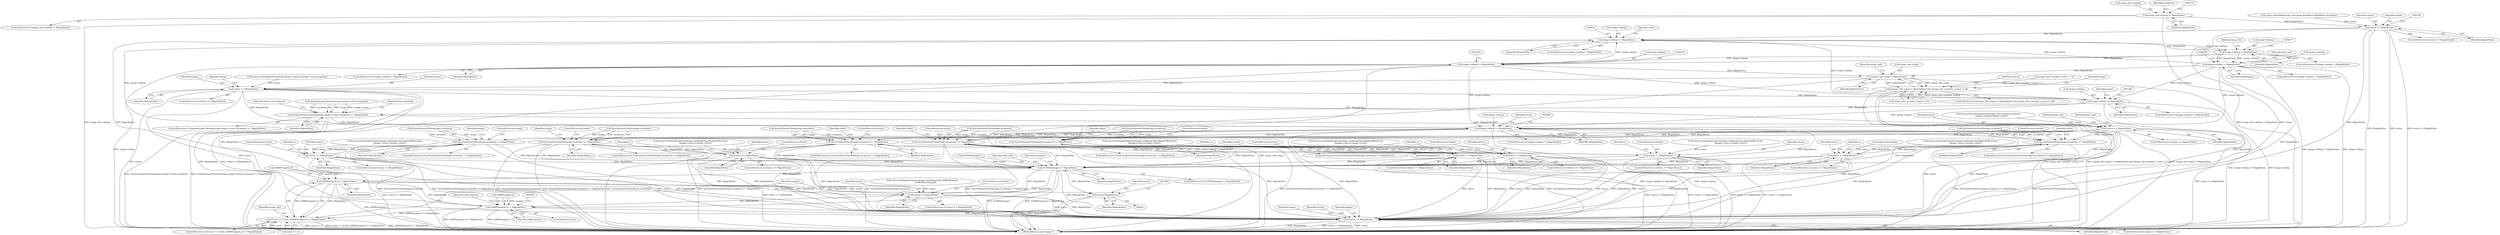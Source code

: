 digraph "0_ImageMagick_db0add932fb850d762b02604ca3053b7d7ab6deb@pointer" {
"1000168" [label="(Call,image_info->debug != MagickFalse)"];
"1000207" [label="(Call,status == MagickFalse)"];
"1000306" [label="(Call,image->debug != MagickFalse)"];
"1000371" [label="(Call,image->debug != MagickFalse)"];
"1000463" [label="(Call,image->debug != MagickFalse)"];
"1001487" [label="(Call,image_info->ping != MagickFalse)"];
"1001486" [label="(Call,(image_info->ping != MagickFalse) && (image_info->number_scenes != 0))"];
"1001524" [label="(Call,status == MagickFalse)"];
"1001540" [label="(Call,image->debug != MagickFalse)"];
"1001557" [label="(Call,AcquireImageColormap(image,image->colors,exception) == MagickFalse)"];
"1001860" [label="(Call,image->debug != MagickFalse)"];
"1002542" [label="(Call,SyncAuthenticPixels(image,exception) == MagickFalse)"];
"1002573" [label="(Call,status == MagickFalse)"];
"1003776" [label="(Call,EOFBlob(image) != MagickFalse)"];
"1003879" [label="(Call,IsBMP(magick,2) != MagickFalse)"];
"1003875" [label="(Call,(count == 2) && (IsBMP(magick,2) != MagickFalse))"];
"1003897" [label="(Call,status=MagickFalse)"];
"1003918" [label="(Call,status == MagickFalse)"];
"1003922" [label="(Call,IsBMP(magick,2) != MagickFalse)"];
"1003932" [label="(Call,status == MagickFalse)"];
"1002735" [label="(Call,SyncAuthenticPixels(image,exception) == MagickFalse)"];
"1002766" [label="(Call,status == MagickFalse)"];
"1002875" [label="(Call,SyncAuthenticPixels(image,exception) == MagickFalse)"];
"1002917" [label="(Call,status == MagickFalse)"];
"1003244" [label="(Call,SyncAuthenticPixels(image,exception) == MagickFalse)"];
"1003286" [label="(Call,status == MagickFalse)"];
"1003397" [label="(Call,SyncAuthenticPixels(image,exception) == MagickFalse)"];
"1003439" [label="(Call,status == MagickFalse)"];
"1003710" [label="(Call,SyncAuthenticPixels(image,exception) == MagickFalse)"];
"1003752" [label="(Call,status == MagickFalse)"];
"1001944" [label="(Call,status == MagickFalse)"];
"1000577" [label="(Call,image->debug != MagickFalse)"];
"1003886" [label="(Identifier,image_info)"];
"1003924" [label="(Identifier,magick)"];
"1002882" [label="(Identifier,offset)"];
"1003289" [label="(ControlStructure,break;)"];
"1002408" [label="(Identifier,y)"];
"1001523" [label="(ControlStructure,if (status == MagickFalse))"];
"1002546" [label="(Identifier,MagickFalse)"];
"1002736" [label="(Call,SyncAuthenticPixels(image,exception))"];
"1001861" [label="(Call,image->debug)"];
"1003776" [label="(Call,EOFBlob(image) != MagickFalse)"];
"1002599" [label="(Identifier,y)"];
"1000371" [label="(Call,image->debug != MagickFalse)"];
"1000199" [label="(Call,status=OpenBlob(image_info,image,ReadBinaryBlobMode,exception))"];
"1001558" [label="(Call,AcquireImageColormap(image,image->colors,exception))"];
"1000310" [label="(Identifier,MagickFalse)"];
"1003779" [label="(Identifier,MagickFalse)"];
"1002766" [label="(Call,status == MagickFalse)"];
"1003898" [label="(Identifier,status)"];
"1002918" [label="(Identifier,status)"];
"1001943" [label="(ControlStructure,if (status == MagickFalse))"];
"1003937" [label="(Identifier,image)"];
"1003320" [label="(Identifier,y)"];
"1003883" [label="(Identifier,MagickFalse)"];
"1000208" [label="(Identifier,status)"];
"1001526" [label="(Identifier,MagickFalse)"];
"1003875" [label="(Call,(count == 2) && (IsBMP(magick,2) != MagickFalse))"];
"1003287" [label="(Identifier,status)"];
"1003926" [label="(Identifier,MagickFalse)"];
"1002744" [label="(Identifier,image)"];
"1001949" [label="(Identifier,pixel_info)"];
"1000172" [label="(Identifier,MagickFalse)"];
"1003711" [label="(Call,SyncAuthenticPixels(image,exception))"];
"1002875" [label="(Call,SyncAuthenticPixels(image,exception) == MagickFalse)"];
"1000256" [label="(Identifier,start_position)"];
"1002917" [label="(Call,status == MagickFalse)"];
"1002740" [label="(ControlStructure,break;)"];
"1002542" [label="(Call,SyncAuthenticPixels(image,exception) == MagickFalse)"];
"1002575" [label="(Identifier,MagickFalse)"];
"1002551" [label="(Identifier,image)"];
"1003919" [label="(Identifier,status)"];
"1003932" [label="(Call,status == MagickFalse)"];
"1001524" [label="(Call,status == MagickFalse)"];
"1003442" [label="(ControlStructure,break;)"];
"1000697" [label="(Identifier,bmp_info)"];
"1003752" [label="(Call,status == MagickFalse)"];
"1001556" [label="(ControlStructure,if (AcquireImageColormap(image,image->colors,exception) == MagickFalse))"];
"1003777" [label="(Call,EOFBlob(image))"];
"1000576" [label="(ControlStructure,if (image->debug != MagickFalse))"];
"1001569" [label="(Identifier,bmp_colormap)"];
"1000375" [label="(Identifier,MagickFalse)"];
"1002768" [label="(Identifier,MagickFalse)"];
"1001500" [label="(Identifier,image)"];
"1003899" [label="(Identifier,MagickFalse)"];
"1003404" [label="(Identifier,offset)"];
"1003879" [label="(Call,IsBMP(magick,2) != MagickFalse)"];
"1002574" [label="(Identifier,status)"];
"1000388" [label="(Identifier,bmp_info)"];
"1003933" [label="(Identifier,status)"];
"1003396" [label="(ControlStructure,if (SyncAuthenticPixels(image,exception) == MagickFalse))"];
"1003710" [label="(Call,SyncAuthenticPixels(image,exception) == MagickFalse)"];
"1001486" [label="(Call,(image_info->ping != MagickFalse) && (image_info->number_scenes != 0))"];
"1002547" [label="(ControlStructure,break;)"];
"1003876" [label="(Call,count == 2)"];
"1003874" [label="(ControlStructure,if ((count == 2) && (IsBMP(magick,2) != MagickFalse)))"];
"1001525" [label="(Identifier,status)"];
"1003249" [label="(ControlStructure,break;)"];
"1001946" [label="(Identifier,MagickFalse)"];
"1003923" [label="(Call,IsBMP(magick,2))"];
"1001494" [label="(Identifier,image_info)"];
"1001487" [label="(Call,image_info->ping != MagickFalse)"];
"1001541" [label="(Call,image->debug)"];
"1000370" [label="(ControlStructure,if (image->debug != MagickFalse))"];
"1003248" [label="(Identifier,MagickFalse)"];
"1002750" [label="(Call,status=SetImageProgress(image,LoadImageTag,(MagickOffsetType)\n                (image->rows-y),image->rows))"];
"1003792" [label="(Identifier,bmp_info)"];
"1001859" [label="(ControlStructure,if (image->debug != MagickFalse))"];
"1003940" [label="(Identifier,image)"];
"1002767" [label="(Identifier,status)"];
"1003243" [label="(ControlStructure,if (SyncAuthenticPixels(image,exception) == MagickFalse))"];
"1002920" [label="(ControlStructure,break;)"];
"1003423" [label="(Call,status=SetImageProgress(image,LoadImageTag,(MagickOffsetType)\n                (image->rows-y),image->rows))"];
"1003753" [label="(Identifier,status)"];
"1003908" [label="(Call,status=SetImageProgress(image,LoadImagesTag,TellBlob(image),\n          GetBlobSize(image)))"];
"1003751" [label="(ControlStructure,if (status == MagickFalse))"];
"1000463" [label="(Call,image->debug != MagickFalse)"];
"1000306" [label="(Call,image->debug != MagickFalse)"];
"1000168" [label="(Call,image_info->debug != MagickFalse)"];
"1001860" [label="(Call,image->debug != MagickFalse)"];
"1000578" [label="(Call,image->debug)"];
"1003439" [label="(Call,status == MagickFalse)"];
"1001945" [label="(Identifier,status)"];
"1002880" [label="(ControlStructure,break;)"];
"1001928" [label="(Call,status=DecodeImage(image,bmp_info.compression,pixels,\n          image->columns*image->rows))"];
"1003487" [label="(Identifier,y)"];
"1003715" [label="(ControlStructure,break;)"];
"1003754" [label="(Identifier,MagickFalse)"];
"1001533" [label="(Identifier,image)"];
"1003917" [label="(ControlStructure,if (status == MagickFalse))"];
"1001557" [label="(Call,AcquireImageColormap(image,image->colors,exception) == MagickFalse)"];
"1002874" [label="(ControlStructure,if (SyncAuthenticPixels(image,exception) == MagickFalse))"];
"1003438" [label="(ControlStructure,if (status == MagickFalse))"];
"1001529" [label="(Identifier,image)"];
"1003717" [label="(Identifier,offset)"];
"1002769" [label="(ControlStructure,break;)"];
"1000169" [label="(Call,image_info->debug)"];
"1001540" [label="(Call,image->debug != MagickFalse)"];
"1001544" [label="(Identifier,MagickFalse)"];
"1003918" [label="(Call,status == MagickFalse)"];
"1003896" [label="(Block,)"];
"1000251" [label="(ControlStructure,do)"];
"1003270" [label="(Call,status=SetImageProgress(image,LoadImageTag,(MagickOffsetType)\n                (image->rows-y),image->rows))"];
"1000206" [label="(ControlStructure,if (status == MagickFalse))"];
"1002572" [label="(ControlStructure,if (status == MagickFalse))"];
"1003755" [label="(ControlStructure,break;)"];
"1003880" [label="(Call,IsBMP(magick,2))"];
"1000581" [label="(Identifier,MagickFalse)"];
"1003921" [label="(ControlStructure,break;)"];
"1003941" [label="(MethodReturn,static Image *)"];
"1001944" [label="(Call,status == MagickFalse)"];
"1000577" [label="(Call,image->debug != MagickFalse)"];
"1003288" [label="(Identifier,MagickFalse)"];
"1003286" [label="(Call,status == MagickFalse)"];
"1002573" [label="(Call,status == MagickFalse)"];
"1003931" [label="(ControlStructure,if (status == MagickFalse))"];
"1000305" [label="(ControlStructure,if (image->debug != MagickFalse))"];
"1003401" [label="(Identifier,MagickFalse)"];
"1000167" [label="(ControlStructure,if (image_info->debug != MagickFalse))"];
"1001513" [label="(Identifier,status)"];
"1000307" [label="(Call,image->debug)"];
"1003920" [label="(Identifier,MagickFalse)"];
"1002879" [label="(Identifier,MagickFalse)"];
"1001488" [label="(Call,image_info->ping)"];
"1002983" [label="(Identifier,y)"];
"1000464" [label="(Call,image->debug)"];
"1002541" [label="(ControlStructure,if (SyncAuthenticPixels(image,exception) == MagickFalse))"];
"1003897" [label="(Call,status=MagickFalse)"];
"1000209" [label="(Identifier,MagickFalse)"];
"1001492" [label="(Call,image_info->number_scenes != 0)"];
"1002901" [label="(Call,status=SetImageProgress(image,LoadImageTag,(MagickOffsetType)\n                (image->rows-y),image->rows))"];
"1003398" [label="(Call,SyncAuthenticPixels(image,exception))"];
"1000467" [label="(Identifier,MagickFalse)"];
"1001485" [label="(ControlStructure,if ((image_info->ping != MagickFalse) && (image_info->number_scenes != 0)))"];
"1002916" [label="(ControlStructure,if (status == MagickFalse))"];
"1001491" [label="(Identifier,MagickFalse)"];
"1002765" [label="(ControlStructure,if (status == MagickFalse))"];
"1002735" [label="(Call,SyncAuthenticPixels(image,exception) == MagickFalse)"];
"1000326" [label="(Identifier,count)"];
"1003782" [label="(Identifier,exception)"];
"1003934" [label="(Identifier,MagickFalse)"];
"1003775" [label="(ControlStructure,if (EOFBlob(image) != MagickFalse))"];
"1000212" [label="(Identifier,image)"];
"1000184" [label="(Identifier,exception)"];
"1003245" [label="(Call,SyncAuthenticPixels(image,exception))"];
"1000207" [label="(Call,status == MagickFalse)"];
"1001564" [label="(Identifier,MagickFalse)"];
"1001512" [label="(Call,status=SetImageExtent(image,image->columns,image->rows,exception))"];
"1001566" [label="(Identifier,ResourceLimitError)"];
"1002739" [label="(Identifier,MagickFalse)"];
"1003402" [label="(ControlStructure,break;)"];
"1003441" [label="(Identifier,MagickFalse)"];
"1002919" [label="(Identifier,MagickFalse)"];
"1003251" [label="(Identifier,offset)"];
"1003285" [label="(ControlStructure,if (status == MagickFalse))"];
"1003820" [label="(Call,image_info->number_scenes != 0)"];
"1001539" [label="(ControlStructure,if (image->debug != MagickFalse))"];
"1000462" [label="(ControlStructure,if (image->debug != MagickFalse))"];
"1002557" [label="(Call,status=SetImageProgress(image,LoadImageTag,(MagickOffsetType)\n                (image->rows-y),image->rows))"];
"1002809" [label="(Identifier,y)"];
"1003922" [label="(Call,IsBMP(magick,2) != MagickFalse)"];
"1003397" [label="(Call,SyncAuthenticPixels(image,exception) == MagickFalse)"];
"1001958" [label="(Identifier,bmp_info)"];
"1003709" [label="(ControlStructure,if (SyncAuthenticPixels(image,exception) == MagickFalse))"];
"1002576" [label="(ControlStructure,break;)"];
"1001875" [label="(Identifier,count)"];
"1002876" [label="(Call,SyncAuthenticPixels(image,exception))"];
"1002543" [label="(Call,SyncAuthenticPixels(image,exception))"];
"1001559" [label="(Identifier,image)"];
"1003736" [label="(Call,status=SetImageProgress(image,LoadImageTag,(MagickOffsetType)\n                (image->rows-y),image->rows))"];
"1002734" [label="(ControlStructure,if (SyncAuthenticPixels(image,exception) == MagickFalse))"];
"1003440" [label="(Identifier,status)"];
"1001864" [label="(Identifier,MagickFalse)"];
"1003714" [label="(Identifier,MagickFalse)"];
"1000372" [label="(Call,image->debug)"];
"1003244" [label="(Call,SyncAuthenticPixels(image,exception) == MagickFalse)"];
"1000168" -> "1000167"  [label="AST: "];
"1000168" -> "1000172"  [label="CFG: "];
"1000169" -> "1000168"  [label="AST: "];
"1000172" -> "1000168"  [label="AST: "];
"1000174" -> "1000168"  [label="CFG: "];
"1000184" -> "1000168"  [label="CFG: "];
"1000168" -> "1003941"  [label="DDG: image_info->debug != MagickFalse"];
"1000168" -> "1003941"  [label="DDG: image_info->debug"];
"1000168" -> "1000207"  [label="DDG: MagickFalse"];
"1000207" -> "1000206"  [label="AST: "];
"1000207" -> "1000209"  [label="CFG: "];
"1000208" -> "1000207"  [label="AST: "];
"1000209" -> "1000207"  [label="AST: "];
"1000212" -> "1000207"  [label="CFG: "];
"1000220" -> "1000207"  [label="CFG: "];
"1000207" -> "1003941"  [label="DDG: MagickFalse"];
"1000207" -> "1003941"  [label="DDG: status"];
"1000207" -> "1003941"  [label="DDG: status == MagickFalse"];
"1000199" -> "1000207"  [label="DDG: status"];
"1000207" -> "1000306"  [label="DDG: MagickFalse"];
"1000207" -> "1003932"  [label="DDG: status"];
"1000207" -> "1003932"  [label="DDG: MagickFalse"];
"1000306" -> "1000305"  [label="AST: "];
"1000306" -> "1000310"  [label="CFG: "];
"1000307" -> "1000306"  [label="AST: "];
"1000310" -> "1000306"  [label="AST: "];
"1000312" -> "1000306"  [label="CFG: "];
"1000326" -> "1000306"  [label="CFG: "];
"1000577" -> "1000306"  [label="DDG: image->debug"];
"1000463" -> "1000306"  [label="DDG: image->debug"];
"1001860" -> "1000306"  [label="DDG: image->debug"];
"1001540" -> "1000306"  [label="DDG: image->debug"];
"1003922" -> "1000306"  [label="DDG: MagickFalse"];
"1000306" -> "1000371"  [label="DDG: image->debug"];
"1000306" -> "1000371"  [label="DDG: MagickFalse"];
"1000371" -> "1000370"  [label="AST: "];
"1000371" -> "1000375"  [label="CFG: "];
"1000372" -> "1000371"  [label="AST: "];
"1000375" -> "1000371"  [label="AST: "];
"1000377" -> "1000371"  [label="CFG: "];
"1000388" -> "1000371"  [label="CFG: "];
"1000371" -> "1000463"  [label="DDG: image->debug"];
"1000371" -> "1000463"  [label="DDG: MagickFalse"];
"1000371" -> "1000577"  [label="DDG: image->debug"];
"1000371" -> "1000577"  [label="DDG: MagickFalse"];
"1000463" -> "1000462"  [label="AST: "];
"1000463" -> "1000467"  [label="CFG: "];
"1000464" -> "1000463"  [label="AST: "];
"1000467" -> "1000463"  [label="AST: "];
"1000470" -> "1000463"  [label="CFG: "];
"1001162" -> "1000463"  [label="CFG: "];
"1000463" -> "1003941"  [label="DDG: image->debug != MagickFalse"];
"1000463" -> "1003941"  [label="DDG: image->debug"];
"1000463" -> "1001487"  [label="DDG: MagickFalse"];
"1000463" -> "1001540"  [label="DDG: image->debug"];
"1000463" -> "1001860"  [label="DDG: image->debug"];
"1000463" -> "1003932"  [label="DDG: MagickFalse"];
"1001487" -> "1001486"  [label="AST: "];
"1001487" -> "1001491"  [label="CFG: "];
"1001488" -> "1001487"  [label="AST: "];
"1001491" -> "1001487"  [label="AST: "];
"1001494" -> "1001487"  [label="CFG: "];
"1001486" -> "1001487"  [label="CFG: "];
"1001487" -> "1003941"  [label="DDG: image_info->ping"];
"1001487" -> "1001486"  [label="DDG: image_info->ping"];
"1001487" -> "1001486"  [label="DDG: MagickFalse"];
"1000577" -> "1001487"  [label="DDG: MagickFalse"];
"1001487" -> "1001524"  [label="DDG: MagickFalse"];
"1001487" -> "1003932"  [label="DDG: MagickFalse"];
"1001486" -> "1001485"  [label="AST: "];
"1001486" -> "1001492"  [label="CFG: "];
"1001492" -> "1001486"  [label="AST: "];
"1001500" -> "1001486"  [label="CFG: "];
"1001513" -> "1001486"  [label="CFG: "];
"1001486" -> "1003941"  [label="DDG: image_info->ping != MagickFalse"];
"1001486" -> "1003941"  [label="DDG: image_info->number_scenes != 0"];
"1001486" -> "1003941"  [label="DDG: (image_info->ping != MagickFalse) && (image_info->number_scenes != 0)"];
"1003820" -> "1001486"  [label="DDG: image_info->number_scenes != 0"];
"1001492" -> "1001486"  [label="DDG: image_info->number_scenes"];
"1001492" -> "1001486"  [label="DDG: 0"];
"1001524" -> "1001523"  [label="AST: "];
"1001524" -> "1001526"  [label="CFG: "];
"1001525" -> "1001524"  [label="AST: "];
"1001526" -> "1001524"  [label="AST: "];
"1001529" -> "1001524"  [label="CFG: "];
"1001533" -> "1001524"  [label="CFG: "];
"1001524" -> "1003941"  [label="DDG: status"];
"1001524" -> "1003941"  [label="DDG: MagickFalse"];
"1001524" -> "1003941"  [label="DDG: status == MagickFalse"];
"1001512" -> "1001524"  [label="DDG: status"];
"1001524" -> "1001540"  [label="DDG: MagickFalse"];
"1001524" -> "1001860"  [label="DDG: MagickFalse"];
"1001524" -> "1001944"  [label="DDG: MagickFalse"];
"1001524" -> "1003932"  [label="DDG: status"];
"1001540" -> "1001539"  [label="AST: "];
"1001540" -> "1001544"  [label="CFG: "];
"1001541" -> "1001540"  [label="AST: "];
"1001544" -> "1001540"  [label="AST: "];
"1001546" -> "1001540"  [label="CFG: "];
"1001559" -> "1001540"  [label="CFG: "];
"1001540" -> "1003941"  [label="DDG: image->debug != MagickFalse"];
"1001540" -> "1003941"  [label="DDG: image->debug"];
"1000577" -> "1001540"  [label="DDG: image->debug"];
"1001540" -> "1001557"  [label="DDG: MagickFalse"];
"1001540" -> "1001860"  [label="DDG: image->debug"];
"1001557" -> "1001556"  [label="AST: "];
"1001557" -> "1001564"  [label="CFG: "];
"1001558" -> "1001557"  [label="AST: "];
"1001564" -> "1001557"  [label="AST: "];
"1001566" -> "1001557"  [label="CFG: "];
"1001569" -> "1001557"  [label="CFG: "];
"1001557" -> "1003941"  [label="DDG: AcquireImageColormap(image,image->colors,exception)"];
"1001557" -> "1003941"  [label="DDG: AcquireImageColormap(image,image->colors,exception) == MagickFalse"];
"1001558" -> "1001557"  [label="DDG: image"];
"1001558" -> "1001557"  [label="DDG: image->colors"];
"1001558" -> "1001557"  [label="DDG: exception"];
"1001557" -> "1001860"  [label="DDG: MagickFalse"];
"1001557" -> "1001944"  [label="DDG: MagickFalse"];
"1001860" -> "1001859"  [label="AST: "];
"1001860" -> "1001864"  [label="CFG: "];
"1001861" -> "1001860"  [label="AST: "];
"1001864" -> "1001860"  [label="AST: "];
"1001866" -> "1001860"  [label="CFG: "];
"1001875" -> "1001860"  [label="CFG: "];
"1001860" -> "1003941"  [label="DDG: image->debug"];
"1001860" -> "1003941"  [label="DDG: image->debug != MagickFalse"];
"1000577" -> "1001860"  [label="DDG: image->debug"];
"1001860" -> "1002542"  [label="DDG: MagickFalse"];
"1001860" -> "1002735"  [label="DDG: MagickFalse"];
"1001860" -> "1002875"  [label="DDG: MagickFalse"];
"1001860" -> "1003244"  [label="DDG: MagickFalse"];
"1001860" -> "1003397"  [label="DDG: MagickFalse"];
"1001860" -> "1003710"  [label="DDG: MagickFalse"];
"1001860" -> "1003776"  [label="DDG: MagickFalse"];
"1001860" -> "1003932"  [label="DDG: MagickFalse"];
"1002542" -> "1002541"  [label="AST: "];
"1002542" -> "1002546"  [label="CFG: "];
"1002543" -> "1002542"  [label="AST: "];
"1002546" -> "1002542"  [label="AST: "];
"1002547" -> "1002542"  [label="CFG: "];
"1002551" -> "1002542"  [label="CFG: "];
"1002542" -> "1003941"  [label="DDG: SyncAuthenticPixels(image,exception)"];
"1002542" -> "1003941"  [label="DDG: SyncAuthenticPixels(image,exception) == MagickFalse"];
"1002543" -> "1002542"  [label="DDG: image"];
"1002543" -> "1002542"  [label="DDG: exception"];
"1001944" -> "1002542"  [label="DDG: MagickFalse"];
"1002573" -> "1002542"  [label="DDG: MagickFalse"];
"1002542" -> "1002573"  [label="DDG: MagickFalse"];
"1002542" -> "1003776"  [label="DDG: MagickFalse"];
"1002542" -> "1003932"  [label="DDG: MagickFalse"];
"1002573" -> "1002572"  [label="AST: "];
"1002573" -> "1002575"  [label="CFG: "];
"1002574" -> "1002573"  [label="AST: "];
"1002575" -> "1002573"  [label="AST: "];
"1002576" -> "1002573"  [label="CFG: "];
"1002408" -> "1002573"  [label="CFG: "];
"1002573" -> "1003941"  [label="DDG: status == MagickFalse"];
"1002557" -> "1002573"  [label="DDG: status"];
"1002573" -> "1003776"  [label="DDG: MagickFalse"];
"1002573" -> "1003932"  [label="DDG: status"];
"1002573" -> "1003932"  [label="DDG: MagickFalse"];
"1003776" -> "1003775"  [label="AST: "];
"1003776" -> "1003779"  [label="CFG: "];
"1003777" -> "1003776"  [label="AST: "];
"1003779" -> "1003776"  [label="AST: "];
"1003782" -> "1003776"  [label="CFG: "];
"1003792" -> "1003776"  [label="CFG: "];
"1003776" -> "1003941"  [label="DDG: EOFBlob(image)"];
"1003776" -> "1003941"  [label="DDG: EOFBlob(image) != MagickFalse"];
"1003777" -> "1003776"  [label="DDG: image"];
"1003439" -> "1003776"  [label="DDG: MagickFalse"];
"1002735" -> "1003776"  [label="DDG: MagickFalse"];
"1002917" -> "1003776"  [label="DDG: MagickFalse"];
"1003397" -> "1003776"  [label="DDG: MagickFalse"];
"1003244" -> "1003776"  [label="DDG: MagickFalse"];
"1003752" -> "1003776"  [label="DDG: MagickFalse"];
"1003710" -> "1003776"  [label="DDG: MagickFalse"];
"1002875" -> "1003776"  [label="DDG: MagickFalse"];
"1001944" -> "1003776"  [label="DDG: MagickFalse"];
"1003286" -> "1003776"  [label="DDG: MagickFalse"];
"1002766" -> "1003776"  [label="DDG: MagickFalse"];
"1003776" -> "1003879"  [label="DDG: MagickFalse"];
"1003776" -> "1003897"  [label="DDG: MagickFalse"];
"1003776" -> "1003918"  [label="DDG: MagickFalse"];
"1003776" -> "1003922"  [label="DDG: MagickFalse"];
"1003776" -> "1003932"  [label="DDG: MagickFalse"];
"1003879" -> "1003875"  [label="AST: "];
"1003879" -> "1003883"  [label="CFG: "];
"1003880" -> "1003879"  [label="AST: "];
"1003883" -> "1003879"  [label="AST: "];
"1003875" -> "1003879"  [label="CFG: "];
"1003879" -> "1003941"  [label="DDG: IsBMP(magick,2)"];
"1003879" -> "1003875"  [label="DDG: IsBMP(magick,2)"];
"1003879" -> "1003875"  [label="DDG: MagickFalse"];
"1003880" -> "1003879"  [label="DDG: magick"];
"1003880" -> "1003879"  [label="DDG: 2"];
"1003879" -> "1003897"  [label="DDG: MagickFalse"];
"1003879" -> "1003918"  [label="DDG: MagickFalse"];
"1003879" -> "1003922"  [label="DDG: MagickFalse"];
"1003875" -> "1003874"  [label="AST: "];
"1003875" -> "1003876"  [label="CFG: "];
"1003876" -> "1003875"  [label="AST: "];
"1003924" -> "1003875"  [label="CFG: "];
"1003886" -> "1003875"  [label="CFG: "];
"1003875" -> "1003941"  [label="DDG: IsBMP(magick,2) != MagickFalse"];
"1003875" -> "1003941"  [label="DDG: count == 2"];
"1003875" -> "1003941"  [label="DDG: (count == 2) && (IsBMP(magick,2) != MagickFalse)"];
"1003876" -> "1003875"  [label="DDG: count"];
"1003876" -> "1003875"  [label="DDG: 2"];
"1003922" -> "1003875"  [label="DDG: IsBMP(magick,2) != MagickFalse"];
"1003897" -> "1003896"  [label="AST: "];
"1003897" -> "1003899"  [label="CFG: "];
"1003898" -> "1003897"  [label="AST: "];
"1003899" -> "1003897"  [label="AST: "];
"1003902" -> "1003897"  [label="CFG: "];
"1003897" -> "1003941"  [label="DDG: MagickFalse"];
"1003897" -> "1003941"  [label="DDG: status"];
"1003918" -> "1003917"  [label="AST: "];
"1003918" -> "1003920"  [label="CFG: "];
"1003919" -> "1003918"  [label="AST: "];
"1003920" -> "1003918"  [label="AST: "];
"1003924" -> "1003918"  [label="CFG: "];
"1003921" -> "1003918"  [label="CFG: "];
"1003908" -> "1003918"  [label="DDG: status"];
"1003918" -> "1003922"  [label="DDG: MagickFalse"];
"1003918" -> "1003932"  [label="DDG: status"];
"1003918" -> "1003932"  [label="DDG: MagickFalse"];
"1003922" -> "1000251"  [label="AST: "];
"1003922" -> "1003926"  [label="CFG: "];
"1003923" -> "1003922"  [label="AST: "];
"1003926" -> "1003922"  [label="AST: "];
"1000256" -> "1003922"  [label="CFG: "];
"1003928" -> "1003922"  [label="CFG: "];
"1003922" -> "1003941"  [label="DDG: IsBMP(magick,2) != MagickFalse"];
"1003922" -> "1003941"  [label="DDG: IsBMP(magick,2)"];
"1003923" -> "1003922"  [label="DDG: magick"];
"1003923" -> "1003922"  [label="DDG: 2"];
"1003922" -> "1003932"  [label="DDG: MagickFalse"];
"1003932" -> "1003931"  [label="AST: "];
"1003932" -> "1003934"  [label="CFG: "];
"1003933" -> "1003932"  [label="AST: "];
"1003934" -> "1003932"  [label="AST: "];
"1003937" -> "1003932"  [label="CFG: "];
"1003940" -> "1003932"  [label="CFG: "];
"1003932" -> "1003941"  [label="DDG: status == MagickFalse"];
"1003932" -> "1003941"  [label="DDG: status"];
"1003932" -> "1003941"  [label="DDG: MagickFalse"];
"1002766" -> "1003932"  [label="DDG: status"];
"1002766" -> "1003932"  [label="DDG: MagickFalse"];
"1003752" -> "1003932"  [label="DDG: status"];
"1003752" -> "1003932"  [label="DDG: MagickFalse"];
"1001944" -> "1003932"  [label="DDG: status"];
"1001944" -> "1003932"  [label="DDG: MagickFalse"];
"1003439" -> "1003932"  [label="DDG: status"];
"1003439" -> "1003932"  [label="DDG: MagickFalse"];
"1003286" -> "1003932"  [label="DDG: status"];
"1003286" -> "1003932"  [label="DDG: MagickFalse"];
"1002917" -> "1003932"  [label="DDG: status"];
"1002917" -> "1003932"  [label="DDG: MagickFalse"];
"1002735" -> "1003932"  [label="DDG: MagickFalse"];
"1000577" -> "1003932"  [label="DDG: MagickFalse"];
"1003397" -> "1003932"  [label="DDG: MagickFalse"];
"1003244" -> "1003932"  [label="DDG: MagickFalse"];
"1003710" -> "1003932"  [label="DDG: MagickFalse"];
"1002875" -> "1003932"  [label="DDG: MagickFalse"];
"1002735" -> "1002734"  [label="AST: "];
"1002735" -> "1002739"  [label="CFG: "];
"1002736" -> "1002735"  [label="AST: "];
"1002739" -> "1002735"  [label="AST: "];
"1002740" -> "1002735"  [label="CFG: "];
"1002744" -> "1002735"  [label="CFG: "];
"1002735" -> "1003941"  [label="DDG: SyncAuthenticPixels(image,exception) == MagickFalse"];
"1002735" -> "1003941"  [label="DDG: SyncAuthenticPixels(image,exception)"];
"1002736" -> "1002735"  [label="DDG: image"];
"1002736" -> "1002735"  [label="DDG: exception"];
"1001944" -> "1002735"  [label="DDG: MagickFalse"];
"1002766" -> "1002735"  [label="DDG: MagickFalse"];
"1002735" -> "1002766"  [label="DDG: MagickFalse"];
"1002766" -> "1002765"  [label="AST: "];
"1002766" -> "1002768"  [label="CFG: "];
"1002767" -> "1002766"  [label="AST: "];
"1002768" -> "1002766"  [label="AST: "];
"1002769" -> "1002766"  [label="CFG: "];
"1002599" -> "1002766"  [label="CFG: "];
"1002766" -> "1003941"  [label="DDG: status == MagickFalse"];
"1002750" -> "1002766"  [label="DDG: status"];
"1002875" -> "1002874"  [label="AST: "];
"1002875" -> "1002879"  [label="CFG: "];
"1002876" -> "1002875"  [label="AST: "];
"1002879" -> "1002875"  [label="AST: "];
"1002880" -> "1002875"  [label="CFG: "];
"1002882" -> "1002875"  [label="CFG: "];
"1002875" -> "1003941"  [label="DDG: SyncAuthenticPixels(image,exception)"];
"1002875" -> "1003941"  [label="DDG: SyncAuthenticPixels(image,exception) == MagickFalse"];
"1002876" -> "1002875"  [label="DDG: image"];
"1002876" -> "1002875"  [label="DDG: exception"];
"1001944" -> "1002875"  [label="DDG: MagickFalse"];
"1002917" -> "1002875"  [label="DDG: MagickFalse"];
"1002875" -> "1002917"  [label="DDG: MagickFalse"];
"1002917" -> "1002916"  [label="AST: "];
"1002917" -> "1002919"  [label="CFG: "];
"1002918" -> "1002917"  [label="AST: "];
"1002919" -> "1002917"  [label="AST: "];
"1002920" -> "1002917"  [label="CFG: "];
"1002809" -> "1002917"  [label="CFG: "];
"1002917" -> "1003941"  [label="DDG: status == MagickFalse"];
"1002901" -> "1002917"  [label="DDG: status"];
"1003244" -> "1003243"  [label="AST: "];
"1003244" -> "1003248"  [label="CFG: "];
"1003245" -> "1003244"  [label="AST: "];
"1003248" -> "1003244"  [label="AST: "];
"1003249" -> "1003244"  [label="CFG: "];
"1003251" -> "1003244"  [label="CFG: "];
"1003244" -> "1003941"  [label="DDG: SyncAuthenticPixels(image,exception)"];
"1003244" -> "1003941"  [label="DDG: SyncAuthenticPixels(image,exception) == MagickFalse"];
"1003245" -> "1003244"  [label="DDG: image"];
"1003245" -> "1003244"  [label="DDG: exception"];
"1001944" -> "1003244"  [label="DDG: MagickFalse"];
"1003286" -> "1003244"  [label="DDG: MagickFalse"];
"1003244" -> "1003286"  [label="DDG: MagickFalse"];
"1003286" -> "1003285"  [label="AST: "];
"1003286" -> "1003288"  [label="CFG: "];
"1003287" -> "1003286"  [label="AST: "];
"1003288" -> "1003286"  [label="AST: "];
"1003289" -> "1003286"  [label="CFG: "];
"1002983" -> "1003286"  [label="CFG: "];
"1003286" -> "1003941"  [label="DDG: status == MagickFalse"];
"1003270" -> "1003286"  [label="DDG: status"];
"1003397" -> "1003396"  [label="AST: "];
"1003397" -> "1003401"  [label="CFG: "];
"1003398" -> "1003397"  [label="AST: "];
"1003401" -> "1003397"  [label="AST: "];
"1003402" -> "1003397"  [label="CFG: "];
"1003404" -> "1003397"  [label="CFG: "];
"1003397" -> "1003941"  [label="DDG: SyncAuthenticPixels(image,exception) == MagickFalse"];
"1003397" -> "1003941"  [label="DDG: SyncAuthenticPixels(image,exception)"];
"1003398" -> "1003397"  [label="DDG: image"];
"1003398" -> "1003397"  [label="DDG: exception"];
"1003439" -> "1003397"  [label="DDG: MagickFalse"];
"1001944" -> "1003397"  [label="DDG: MagickFalse"];
"1003397" -> "1003439"  [label="DDG: MagickFalse"];
"1003439" -> "1003438"  [label="AST: "];
"1003439" -> "1003441"  [label="CFG: "];
"1003440" -> "1003439"  [label="AST: "];
"1003441" -> "1003439"  [label="AST: "];
"1003442" -> "1003439"  [label="CFG: "];
"1003320" -> "1003439"  [label="CFG: "];
"1003439" -> "1003941"  [label="DDG: status == MagickFalse"];
"1003423" -> "1003439"  [label="DDG: status"];
"1003710" -> "1003709"  [label="AST: "];
"1003710" -> "1003714"  [label="CFG: "];
"1003711" -> "1003710"  [label="AST: "];
"1003714" -> "1003710"  [label="AST: "];
"1003715" -> "1003710"  [label="CFG: "];
"1003717" -> "1003710"  [label="CFG: "];
"1003710" -> "1003941"  [label="DDG: SyncAuthenticPixels(image,exception) == MagickFalse"];
"1003710" -> "1003941"  [label="DDG: SyncAuthenticPixels(image,exception)"];
"1003711" -> "1003710"  [label="DDG: image"];
"1003711" -> "1003710"  [label="DDG: exception"];
"1001944" -> "1003710"  [label="DDG: MagickFalse"];
"1003752" -> "1003710"  [label="DDG: MagickFalse"];
"1003710" -> "1003752"  [label="DDG: MagickFalse"];
"1003752" -> "1003751"  [label="AST: "];
"1003752" -> "1003754"  [label="CFG: "];
"1003753" -> "1003752"  [label="AST: "];
"1003754" -> "1003752"  [label="AST: "];
"1003755" -> "1003752"  [label="CFG: "];
"1003487" -> "1003752"  [label="CFG: "];
"1003752" -> "1003941"  [label="DDG: status == MagickFalse"];
"1003736" -> "1003752"  [label="DDG: status"];
"1001944" -> "1001943"  [label="AST: "];
"1001944" -> "1001946"  [label="CFG: "];
"1001945" -> "1001944"  [label="AST: "];
"1001946" -> "1001944"  [label="AST: "];
"1001949" -> "1001944"  [label="CFG: "];
"1001958" -> "1001944"  [label="CFG: "];
"1001944" -> "1003941"  [label="DDG: status == MagickFalse"];
"1001928" -> "1001944"  [label="DDG: status"];
"1000577" -> "1000576"  [label="AST: "];
"1000577" -> "1000581"  [label="CFG: "];
"1000578" -> "1000577"  [label="AST: "];
"1000581" -> "1000577"  [label="AST: "];
"1000584" -> "1000577"  [label="CFG: "];
"1000697" -> "1000577"  [label="CFG: "];
"1000577" -> "1003941"  [label="DDG: image->debug != MagickFalse"];
"1000577" -> "1003941"  [label="DDG: image->debug"];
}
